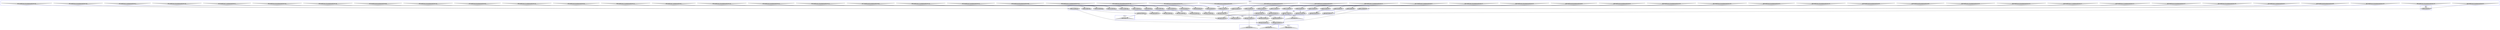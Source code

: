 digraph G{

subgraph cluster_0 {
	node [style=filled];
	89;
	97;
	93;
	85;
	81;
	88;
	86;
	83;
	color=blue;
	label = " add_0";
}
subgraph cluster_1 {
	node [style=filled];
	96;
	92;
	84;
	80;
	90;
	87;
	color=blue;
	label = " add_1";
}
subgraph cluster_2 {
	node [style=filled];
	82;
	91;
	color=blue;
	label = " add_2";
}
subgraph cluster_3 {
	node [style=filled];
	94;
	98;
	95;
	99;
	color=blue;
	label = " add_3";
}
subgraph cluster_4 {
	node [style=filled];
	34;
	66;
	50;
	2;
	18;
	37;
	5;
	69;
	53;
	21;
	72;
	24;
	40;
	8;
	56;
	11;
	43;
	27;
	59;
	75;
	30;
	78;
	62;
	46;
	color=blue;
	label = " mul_0";
}
subgraph cluster_5 {
	node [style=filled];
	14;
	color=blue;
	label = " mul_1";
}
subgraph cluster_6 {
	node [style=filled];
	0;
	3;
	6;
	9;
	12;
	16;
	19;
	22;
	25;
	28;
	32;
	35;
	38;
	41;
	44;
	48;
	51;
	54;
	57;
	60;
	64;
	67;
	70;
	73;
	76;
	1;
	33;
	65;
	49;
	17;
	4;
	36;
	68;
	52;
	20;
	55;
	71;
	7;
	23;
	39;
	42;
	74;
	26;
	10;
	58;
	77;
	61;
	13;
	45;
	29;
	color=blue;
	label = " load_0";
}
subgraph cluster_7 {
	node [style=filled];
	15;
	color=blue;
	label = " store_0";
}
subgraph cluster_8 {
	node [style=filled];
	63;
	47;
	color=blue;
	label = " store_1";
}
subgraph cluster_9 {
	node [style=filled];
	79;
	color=blue;
	label = " store_2";
}
subgraph cluster_10 {
	node [style=filled];
	31;
	color=blue;
	label = " store_3";
}
0[label="A[0].ASAPCycle:7.ArchitecturalCycle:7";shape=invtriangle];
1[label="B[0].ASAPCycle:121.ArchitecturalCycle:121";shape=invtriangle];
2[label="mul6.Cycle:129";shape=ellipse];
3[label="A[1].ASAPCycle:12.ArchitecturalCycle:12";shape=invtriangle];
4[label="B[1].ASAPCycle:126.ArchitecturalCycle:126";shape=invtriangle];
5[label="mul6.1.Cycle:135";shape=ellipse];
6[label="A[2].ASAPCycle:16.ArchitecturalCycle:16";shape=invtriangle];
7[label="B[2].ASAPCycle:130.ArchitecturalCycle:133";shape=invtriangle];
8[label="mul6.2.Cycle:149";shape=ellipse];
9[label="A[3].ASAPCycle:21.ArchitecturalCycle:21";shape=invtriangle];
10[label="B[3].ASAPCycle:135.ArchitecturalCycle:139";shape=invtriangle];
11[label="mul6.3.Cycle:153";shape=ellipse];
12[label="A[4].ASAPCycle:25.ArchitecturalCycle:25";shape=invtriangle];
13[label="B[4].ASAPCycle:140.ArchitecturalCycle:143";shape=invtriangle];
14[label="mul6.4.Cycle:144";shape=ellipse];
15[label="C[0].Cycle:174";shape=triangle];
16[label="A[5].ASAPCycle:30.ArchitecturalCycle:30";shape=invtriangle];
17[label="B[0].ASAPCycle:121.ArchitecturalCycle:125";shape=invtriangle];
18[label="mul6.17.Cycle:131";shape=ellipse];
19[label="A[6].ASAPCycle:34.ArchitecturalCycle:34";shape=invtriangle];
20[label="B[1].ASAPCycle:126.ArchitecturalCycle:130";shape=invtriangle];
21[label="mul6.1.1.Cycle:141";shape=ellipse];
22[label="A[7].ASAPCycle:39.ArchitecturalCycle:39";shape=invtriangle];
23[label="B[2].ASAPCycle:130.ArchitecturalCycle:134";shape=invtriangle];
24[label="mul6.2.1.Cycle:145";shape=ellipse];
25[label="A[8].ASAPCycle:44.ArchitecturalCycle:44";shape=invtriangle];
26[label="B[3].ASAPCycle:135.ArchitecturalCycle:138";shape=invtriangle];
27[label="mul6.3.1.Cycle:157";shape=ellipse];
28[label="A[9].ASAPCycle:48.ArchitecturalCycle:48";shape=invtriangle];
29[label="B[4].ASAPCycle:140.ArchitecturalCycle:145";shape=invtriangle];
30[label="mul6.4.1.Cycle:163";shape=ellipse];
31[label="C[1].Cycle:174";shape=triangle];
32[label="A[10].ASAPCycle:53.ArchitecturalCycle:53";shape=invtriangle];
33[label="B[0].ASAPCycle:121.ArchitecturalCycle:122";shape=invtriangle];
34[label="mul6.211.Cycle:123";shape=ellipse];
35[label="A[11].ASAPCycle:57.ArchitecturalCycle:57";shape=invtriangle];
36[label="B[1].ASAPCycle:126.ArchitecturalCycle:127";shape=invtriangle];
37[label="mul6.1.2.Cycle:133";shape=ellipse];
38[label="A[12].ASAPCycle:62.ArchitecturalCycle:62";shape=invtriangle];
39[label="B[2].ASAPCycle:130.ArchitecturalCycle:135";shape=invtriangle];
40[label="mul6.2.2.Cycle:147";shape=ellipse];
41[label="A[13].ASAPCycle:66.ArchitecturalCycle:66";shape=invtriangle];
42[label="B[3].ASAPCycle:135.ArchitecturalCycle:136";shape=invtriangle];
43[label="mul6.3.2.Cycle:155";shape=ellipse];
44[label="A[14].ASAPCycle:71.ArchitecturalCycle:71";shape=invtriangle];
45[label="B[4].ASAPCycle:140.ArchitecturalCycle:144";shape=invtriangle];
46[label="mul6.4.2.Cycle:169";shape=ellipse];
47[label="C[2].Cycle:174";shape=triangle];
48[label="A[15].ASAPCycle:76.ArchitecturalCycle:76";shape=invtriangle];
49[label="B[0].ASAPCycle:121.ArchitecturalCycle:124";shape=invtriangle];
50[label="mul6.315.Cycle:127";shape=ellipse];
51[label="A[16].ASAPCycle:80.ArchitecturalCycle:80";shape=invtriangle];
52[label="B[1].ASAPCycle:126.ArchitecturalCycle:129";shape=invtriangle];
53[label="mul6.1.3.Cycle:139";shape=ellipse];
54[label="A[17].ASAPCycle:85.ArchitecturalCycle:85";shape=invtriangle];
55[label="B[2].ASAPCycle:130.ArchitecturalCycle:131";shape=invtriangle];
56[label="mul6.2.3.Cycle:151";shape=ellipse];
57[label="A[18].ASAPCycle:89.ArchitecturalCycle:89";shape=invtriangle];
58[label="B[3].ASAPCycle:135.ArchitecturalCycle:140";shape=invtriangle];
59[label="mul6.3.3.Cycle:159";shape=ellipse];
60[label="A[19].ASAPCycle:94.ArchitecturalCycle:94";shape=invtriangle];
61[label="B[4].ASAPCycle:140.ArchitecturalCycle:142";shape=invtriangle];
62[label="mul6.4.3.Cycle:167";shape=ellipse];
63[label="C[3].Cycle:173";shape=triangle];
64[label="A[20].ASAPCycle:98.ArchitecturalCycle:98";shape=invtriangle];
65[label="B[0].ASAPCycle:121.ArchitecturalCycle:123";shape=invtriangle];
66[label="mul6.419.Cycle:125";shape=ellipse];
67[label="A[21].ASAPCycle:103.ArchitecturalCycle:103";shape=invtriangle];
68[label="B[1].ASAPCycle:126.ArchitecturalCycle:128";shape=invtriangle];
69[label="mul6.1.4.Cycle:137";shape=ellipse];
70[label="A[22].ASAPCycle:108.ArchitecturalCycle:108";shape=invtriangle];
71[label="B[2].ASAPCycle:130.ArchitecturalCycle:132";shape=invtriangle];
72[label="mul6.2.4.Cycle:143";shape=ellipse];
73[label="A[23].ASAPCycle:112.ArchitecturalCycle:112";shape=invtriangle];
74[label="B[3].ASAPCycle:135.ArchitecturalCycle:137";shape=invtriangle];
75[label="mul6.3.4.Cycle:161";shape=ellipse];
76[label="A[24].ASAPCycle:117.ArchitecturalCycle:117";shape=invtriangle];
77[label="B[4].ASAPCycle:140.ArchitecturalCycle:141";shape=invtriangle];
78[label="mul6.4.4.Cycle:165";shape=ellipse];
79[label="C[4].Cycle:174";shape=triangle];
80[label="add.sup.0.Cycle:171";shape=ellipse];
81[label="add.sup.1.Cycle:155";shape=ellipse];
82[label="add.sup.2.Cycle:172";shape=ellipse];
83[label="add.sup.3.Cycle:173";shape=ellipse];
84[label="add.sup.4.Cycle:170";shape=ellipse];
85[label="add.sup.5.Cycle:154";shape=ellipse];
86[label="add.sup.6.Cycle:172";shape=ellipse];
87[label="add.sup.7.Cycle:173";shape=ellipse];
88[label="add.sup.8.Cycle:171";shape=ellipse];
89[label="add.sup.9.Cycle:149";shape=ellipse];
90[label="add.sup.10.Cycle:172";shape=ellipse];
91[label="add.sup.11.Cycle:173";shape=ellipse];
92[label="add.sup.12.Cycle:169";shape=ellipse];
93[label="add.sup.13.Cycle:153";shape=ellipse];
94[label="add.sup.14.Cycle:170";shape=ellipse];
95[label="add.sup.15.Cycle:172";shape=ellipse];
96[label="add.sup.16.Cycle:167";shape=ellipse];
97[label="add.sup.17.Cycle:150";shape=ellipse];
98[label="add.sup.18.Cycle:171";shape=ellipse];
99[label="add.sup.19.Cycle:173";shape=ellipse];
0->2;
1->2;
3->5;
4->5;
6->8;
7->8;
9->11;
10->11;
12->14;
13->14;
16->18;
17->18;
19->21;
20->21;
22->24;
23->24;
25->27;
26->27;
28->30;
29->30;
32->34;
33->34;
35->37;
36->37;
38->40;
39->40;
41->43;
42->43;
44->46;
45->46;
48->50;
49->50;
51->53;
52->53;
54->56;
55->56;
57->59;
58->59;
60->62;
61->62;
64->66;
65->66;
67->69;
68->69;
70->72;
71->72;
73->75;
74->75;
76->78;
77->78;
14->80;
11->80;
8->81;
2->81;
80->82;
81->82;
82->83;
5->83;
83->15;
30->84;
27->84;
24->85;
18->85;
84->86;
85->86;
86->87;
21->87;
87->31;
46->88;
43->88;
40->89;
34->89;
88->90;
89->90;
90->91;
37->91;
91->47;
62->92;
59->92;
56->93;
50->93;
92->94;
93->94;
94->95;
53->95;
95->63;
78->96;
75->96;
72->97;
66->97;
96->98;
97->98;
98->99;
69->99;
99->79;
}
